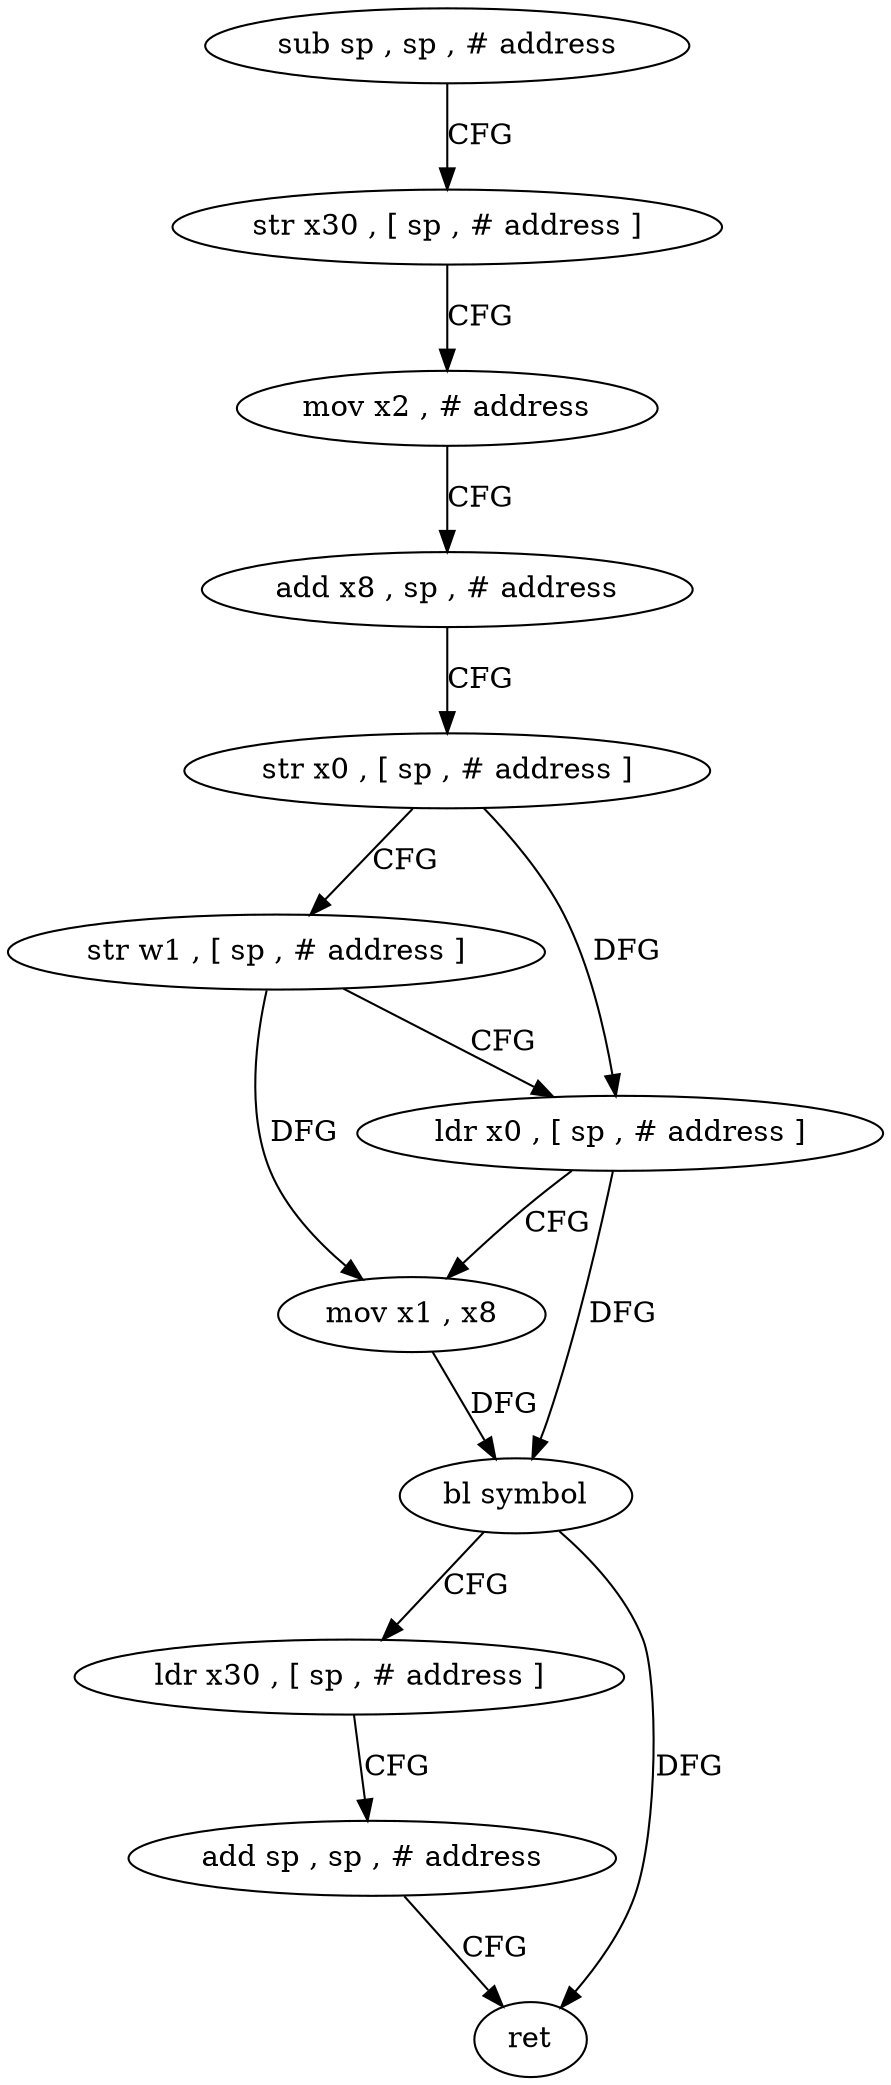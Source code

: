 digraph "func" {
"4333992" [label = "sub sp , sp , # address" ]
"4333996" [label = "str x30 , [ sp , # address ]" ]
"4334000" [label = "mov x2 , # address" ]
"4334004" [label = "add x8 , sp , # address" ]
"4334008" [label = "str x0 , [ sp , # address ]" ]
"4334012" [label = "str w1 , [ sp , # address ]" ]
"4334016" [label = "ldr x0 , [ sp , # address ]" ]
"4334020" [label = "mov x1 , x8" ]
"4334024" [label = "bl symbol" ]
"4334028" [label = "ldr x30 , [ sp , # address ]" ]
"4334032" [label = "add sp , sp , # address" ]
"4334036" [label = "ret" ]
"4333992" -> "4333996" [ label = "CFG" ]
"4333996" -> "4334000" [ label = "CFG" ]
"4334000" -> "4334004" [ label = "CFG" ]
"4334004" -> "4334008" [ label = "CFG" ]
"4334008" -> "4334012" [ label = "CFG" ]
"4334008" -> "4334016" [ label = "DFG" ]
"4334012" -> "4334016" [ label = "CFG" ]
"4334012" -> "4334020" [ label = "DFG" ]
"4334016" -> "4334020" [ label = "CFG" ]
"4334016" -> "4334024" [ label = "DFG" ]
"4334020" -> "4334024" [ label = "DFG" ]
"4334024" -> "4334028" [ label = "CFG" ]
"4334024" -> "4334036" [ label = "DFG" ]
"4334028" -> "4334032" [ label = "CFG" ]
"4334032" -> "4334036" [ label = "CFG" ]
}
